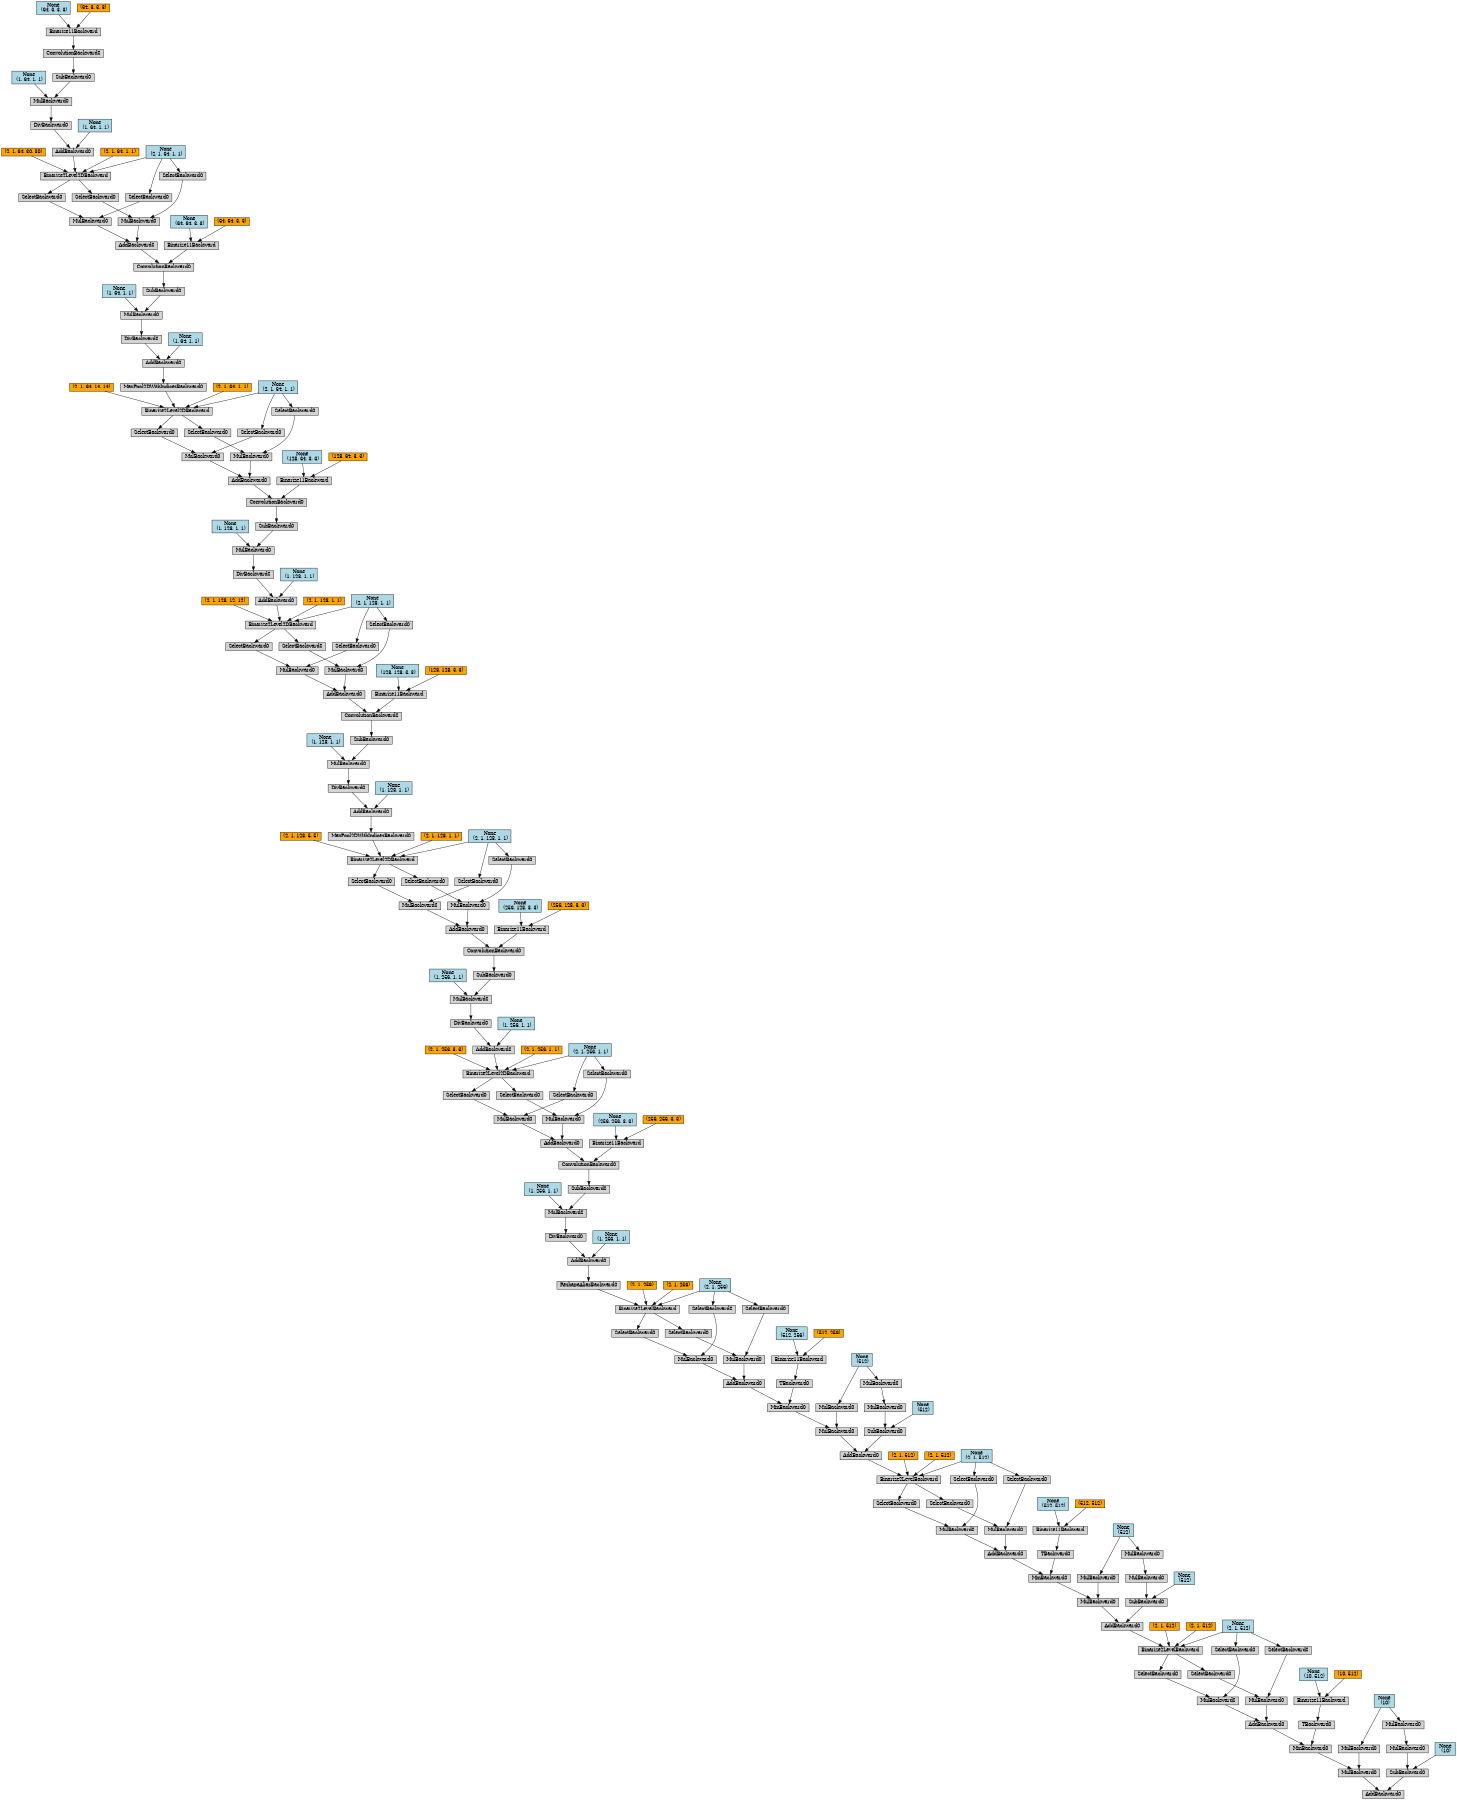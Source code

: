 digraph {
	graph [size="12,12"]
	node [align=left fontsize=12 height=0.2 ranksep=0.1 shape=box style=filled]
	2126735628832 [label=AddBackward0]
	2126735629504 -> 2126735628832
	2126735629504 [label=MulBackward0]
	2126735629744 -> 2126735629504
	2126735629744 [label=MulBackward0]
	2126735624128 -> 2126735629744
	2126735624128 [label="None
 (10)" fillcolor=lightblue]
	2126735629840 -> 2126735629504
	2126735629840 [label=MmBackward0]
	2126735624416 -> 2126735629840
	2126735624416 [label=AddBackward0]
	2126735632816 -> 2126735624416
	2126735632816 [label=MulBackward0]
	2126735623984 -> 2126735632816
	2126735623984 [label=SelectBackward0]
	2126736404128 -> 2126735623984
	2126736404128 [label=Binarize2LevelBackward]
	2126735632768 -> 2126736404128
	2126735632768 [label=AddBackward0]
	2126735624320 -> 2126735632768
	2126735624320 [label=MulBackward0]
	2129777672304 -> 2126735624320
	2129777672304 [label=MulBackward0]
	2129777672448 -> 2129777672304
	2129777672448 [label="None
 (512)" fillcolor=lightblue]
	2129777672352 -> 2126735624320
	2129777672352 [label=MmBackward0]
	2129777672496 -> 2129777672352
	2129777672496 [label=AddBackward0]
	2129777672640 -> 2129777672496
	2129777672640 [label=MulBackward0]
	2129777672784 -> 2129777672640
	2129777672784 [label=SelectBackward0]
	2126736403456 -> 2129777672784
	2126736403456 [label=Binarize2LevelBackward]
	2129777672976 -> 2126736403456
	2129777672976 [label=AddBackward0]
	2129777673120 -> 2129777672976
	2129777673120 [label=MulBackward0]
	2129777673264 -> 2129777673120
	2129777673264 [label=MulBackward0]
	2129777673408 -> 2129777673264
	2129777673408 [label="None
 (512)" fillcolor=lightblue]
	2129777673312 -> 2129777673120
	2129777673312 [label=MmBackward0]
	2129777673456 -> 2129777673312
	2129777673456 [label=AddBackward0]
	2129777673600 -> 2129777673456
	2129777673600 [label=MulBackward0]
	2129777673744 -> 2129777673600
	2129777673744 [label=SelectBackward0]
	2126736402112 -> 2129777673744
	2126736402112 [label=Binarize2LevelBackward]
	2129777673936 -> 2126736402112
	2129777673936 [label=ReshapeAliasBackward0]
	2129777674080 -> 2129777673936
	2129777674080 [label=AddBackward0]
	2129777674176 -> 2129777674080
	2129777674176 [label=DivBackward0]
	2129777674320 -> 2129777674176
	2129777674320 [label=MulBackward0]
	2129777674416 -> 2129777674320
	2129777674416 [label="None
 (1, 256, 1, 1)" fillcolor=lightblue]
	2129777674464 -> 2129777674320
	2129777674464 [label=SubBackward0]
	2129777674560 -> 2129777674464
	2129777674560 [label=ConvolutionBackward0]
	2129777674704 -> 2129777674560
	2129777674704 [label=AddBackward0]
	2129777674800 -> 2129777674704
	2129777674800 [label=MulBackward0]
	2129777674944 -> 2129777674800
	2129777674944 [label=SelectBackward0]
	2126736402560 -> 2129777674944
	2126736402560 [label=Binarize2Level2DBackward]
	2129777675136 -> 2126736402560
	2129777675136 [label=AddBackward0]
	2129777675280 -> 2129777675136
	2129777675280 [label=DivBackward0]
	2129777675424 -> 2129777675280
	2129777675424 [label=MulBackward0]
	2129777675520 -> 2129777675424
	2129777675520 [label="None
 (1, 256, 1, 1)" fillcolor=lightblue]
	2129777675568 -> 2129777675424
	2129777675568 [label=SubBackward0]
	2129777675664 -> 2129777675568
	2129777675664 [label=ConvolutionBackward0]
	2129777675808 -> 2129777675664
	2129777675808 [label=AddBackward0]
	2129777675904 -> 2129777675808
	2129777675904 [label=MulBackward0]
	2129777676048 -> 2129777675904
	2129777676048 [label=SelectBackward0]
	2126736402336 -> 2129777676048
	2126736402336 [label=Binarize2Level2DBackward]
	2129777676240 -> 2126736402336
	2129777676240 [label=MaxPool2DWithIndicesBackward0]
	2129777676384 -> 2129777676240
	2129777676384 [label=AddBackward0]
	2129777676480 -> 2129777676384
	2129777676480 [label=DivBackward0]
	2129777676624 -> 2129777676480
	2129777676624 [label=MulBackward0]
	2129777676720 -> 2129777676624
	2129777676720 [label="None
 (1, 128, 1, 1)" fillcolor=lightblue]
	2129777676768 -> 2129777676624
	2129777676768 [label=SubBackward0]
	2129777676864 -> 2129777676768
	2129777676864 [label=ConvolutionBackward0]
	2129777677056 -> 2129777676864
	2129777677056 [label=AddBackward0]
	2129777677152 -> 2129777677056
	2129777677152 [label=MulBackward0]
	2129777677296 -> 2129777677152
	2129777677296 [label=SelectBackward0]
	2126736401216 -> 2129777677296
	2126736401216 [label=Binarize2Level2DBackward]
	2129777677488 -> 2126736401216
	2129777677488 [label=AddBackward0]
	2129777677632 -> 2129777677488
	2129777677632 [label=DivBackward0]
	2129777677776 -> 2129777677632
	2129777677776 [label=MulBackward0]
	2129777677872 -> 2129777677776
	2129777677872 [label="None
 (1, 128, 1, 1)" fillcolor=lightblue]
	2129777677920 -> 2129777677776
	2129777677920 [label=SubBackward0]
	2129777678016 -> 2129777677920
	2129777678016 [label=ConvolutionBackward0]
	2129777678160 -> 2129777678016
	2129777678160 [label=AddBackward0]
	2129777678256 -> 2129777678160
	2129777678256 [label=MulBackward0]
	2129777678400 -> 2129777678256
	2129777678400 [label=SelectBackward0]
	2126736395840 -> 2129777678400
	2126736395840 [label=Binarize2Level2DBackward]
	2129777678592 -> 2126736395840
	2129777678592 [label=MaxPool2DWithIndicesBackward0]
	2129777678736 -> 2129777678592
	2129777678736 [label=AddBackward0]
	2129777678832 -> 2129777678736
	2129777678832 [label=DivBackward0]
	2129777678976 -> 2129777678832
	2129777678976 [label=MulBackward0]
	2129777679072 -> 2129777678976
	2129777679072 [label="None
 (1, 64, 1, 1)" fillcolor=lightblue]
	2129777679120 -> 2129777678976
	2129777679120 [label=SubBackward0]
	2129777679216 -> 2129777679120
	2129777679216 [label=ConvolutionBackward0]
	2129777679408 -> 2129777679216
	2129777679408 [label=AddBackward0]
	2129777679504 -> 2129777679408
	2129777679504 [label=MulBackward0]
	2129777679648 -> 2129777679504
	2129777679648 [label=SelectBackward0]
	2126736400768 -> 2129777679648
	2126736400768 [label=Binarize2Level2DBackward]
	2129777679840 -> 2126736400768
	2129777679840 [label=AddBackward0]
	2129777679984 -> 2129777679840
	2129777679984 [label=DivBackward0]
	2129777680128 -> 2129777679984
	2129777680128 [label=MulBackward0]
	2129777680224 -> 2129777680128
	2129777680224 [label="None
 (1, 64, 1, 1)" fillcolor=lightblue]
	2129777680272 -> 2129777680128
	2129777680272 [label=SubBackward0]
	2129777680368 -> 2129777680272
	2129777680368 [label=ConvolutionBackward0]
	2126736400992 -> 2129777680368
	2126736400992 [label=Binarize11Backward]
	2129777680560 -> 2126736400992
	2129777680560 [label="None
 (64, 3, 3, 3)" fillcolor=lightblue]
	2126707147296 -> 2126736400992
	2126707147296 [label="(64, 3, 3, 3)" fillcolor=orange]
	2129777680032 -> 2129777679840
	2129777680032 [label="None
 (1, 64, 1, 1)" fillcolor=lightblue]
	2129777679888 -> 2126736400768
	2129777679888 [label="None
 (2, 1, 64, 1, 1)" fillcolor=lightblue]
	2126736592944 -> 2126736400768
	2126736592944 [label="(2, 1, 64, 1, 1)" fillcolor=orange]
	2128417420960 -> 2126736400768
	2128417420960 [label="(2, 1, 64, 30, 30)" fillcolor=orange]
	2129777679696 -> 2129777679504
	2129777679696 [label=SelectBackward0]
	2129777679888 -> 2129777679696
	2129777679552 -> 2129777679408
	2129777679552 [label=MulBackward0]
	2129777679744 -> 2129777679552
	2129777679744 [label=SelectBackward0]
	2126736400768 -> 2129777679744
	2129777679792 -> 2129777679552
	2129777679792 [label=SelectBackward0]
	2129777679888 -> 2129777679792
	2126736400544 -> 2129777679216
	2126736400544 [label=Binarize11Backward]
	2129777679600 -> 2126736400544
	2129777679600 [label="None
 (64, 64, 3, 3)" fillcolor=lightblue]
	2126736592864 -> 2126736400544
	2126736592864 [label="(64, 64, 3, 3)" fillcolor=orange]
	2129777678880 -> 2129777678736
	2129777678880 [label="None
 (1, 64, 1, 1)" fillcolor=lightblue]
	2129777678640 -> 2126736395840
	2129777678640 [label="None
 (2, 1, 64, 1, 1)" fillcolor=lightblue]
	2126736593504 -> 2126736395840
	2126736593504 [label="(2, 1, 64, 1, 1)" fillcolor=orange]
	2128417421920 -> 2126736395840
	2128417421920 [label="(2, 1, 64, 14, 14)" fillcolor=orange]
	2129777678448 -> 2129777678256
	2129777678448 [label=SelectBackward0]
	2129777678640 -> 2129777678448
	2129777678304 -> 2129777678160
	2129777678304 [label=MulBackward0]
	2129777678496 -> 2129777678304
	2129777678496 [label=SelectBackward0]
	2126736395840 -> 2129777678496
	2129777678544 -> 2129777678304
	2129777678544 [label=SelectBackward0]
	2129777678640 -> 2129777678544
	2126736396736 -> 2129777678016
	2126736396736 [label=Binarize11Backward]
	2129777678352 -> 2126736396736
	2129777678352 [label="None
 (128, 64, 3, 3)" fillcolor=lightblue]
	2126735522960 -> 2126736396736
	2126735522960 [label="(128, 64, 3, 3)" fillcolor=orange]
	2129777677680 -> 2129777677488
	2129777677680 [label="None
 (1, 128, 1, 1)" fillcolor=lightblue]
	2129777677536 -> 2126736401216
	2129777677536 [label="None
 (2, 1, 128, 1, 1)" fillcolor=lightblue]
	2126736594144 -> 2126736401216
	2126736594144 [label="(2, 1, 128, 1, 1)" fillcolor=orange]
	2128417422640 -> 2126736401216
	2128417422640 [label="(2, 1, 128, 12, 12)" fillcolor=orange]
	2129777677344 -> 2129777677152
	2129777677344 [label=SelectBackward0]
	2129777677536 -> 2129777677344
	2129777677200 -> 2129777677056
	2129777677200 [label=MulBackward0]
	2129777677392 -> 2129777677200
	2129777677392 [label=SelectBackward0]
	2126736401216 -> 2129777677392
	2129777677440 -> 2129777677200
	2129777677440 [label=SelectBackward0]
	2129777677536 -> 2129777677440
	2126736397184 -> 2129777676864
	2126736397184 [label=Binarize11Backward]
	2129777677248 -> 2126736397184
	2129777677248 [label="None
 (128, 128, 3, 3)" fillcolor=lightblue]
	2126736594064 -> 2126736397184
	2126736594064 [label="(128, 128, 3, 3)" fillcolor=orange]
	2129777676528 -> 2129777676384
	2129777676528 [label="None
 (1, 128, 1, 1)" fillcolor=lightblue]
	2129777676288 -> 2126736402336
	2129777676288 [label="None
 (2, 1, 128, 1, 1)" fillcolor=lightblue]
	2126736594784 -> 2126736402336
	2126736594784 [label="(2, 1, 128, 1, 1)" fillcolor=orange]
	2129777049984 -> 2126736402336
	2129777049984 [label="(2, 1, 128, 5, 5)" fillcolor=orange]
	2129777676096 -> 2129777675904
	2129777676096 [label=SelectBackward0]
	2129777676288 -> 2129777676096
	2129777675952 -> 2129777675808
	2129777675952 [label=MulBackward0]
	2129777676144 -> 2129777675952
	2129777676144 [label=SelectBackward0]
	2126736402336 -> 2129777676144
	2129777676192 -> 2129777675952
	2129777676192 [label=SelectBackward0]
	2129777676288 -> 2129777676192
	2126736402784 -> 2129777675664
	2126736402784 [label=Binarize11Backward]
	2129777676000 -> 2126736402784
	2129777676000 [label="None
 (256, 128, 3, 3)" fillcolor=lightblue]
	2126736594704 -> 2126736402784
	2126736594704 [label="(256, 128, 3, 3)" fillcolor=orange]
	2129777675328 -> 2129777675136
	2129777675328 [label="None
 (1, 256, 1, 1)" fillcolor=lightblue]
	2129777675184 -> 2126736402560
	2129777675184 [label="None
 (2, 1, 256, 1, 1)" fillcolor=lightblue]
	2126736595424 -> 2126736402560
	2126736595424 [label="(2, 1, 256, 1, 1)" fillcolor=orange]
	2129777050704 -> 2126736402560
	2129777050704 [label="(2, 1, 256, 3, 3)" fillcolor=orange]
	2129777674992 -> 2129777674800
	2129777674992 [label=SelectBackward0]
	2129777675184 -> 2129777674992
	2129777674848 -> 2129777674704
	2129777674848 [label=MulBackward0]
	2129777675040 -> 2129777674848
	2129777675040 [label=SelectBackward0]
	2126736402560 -> 2129777675040
	2129777675088 -> 2129777674848
	2129777675088 [label=SelectBackward0]
	2129777675184 -> 2129777675088
	2126736403680 -> 2129777674560
	2126736403680 [label=Binarize11Backward]
	2129777674896 -> 2126736403680
	2129777674896 [label="None
 (256, 256, 3, 3)" fillcolor=lightblue]
	2126736595344 -> 2126736403680
	2126736595344 [label="(256, 256, 3, 3)" fillcolor=orange]
	2129777674224 -> 2129777674080
	2129777674224 [label="None
 (1, 256, 1, 1)" fillcolor=lightblue]
	2129777673984 -> 2126736402112
	2129777673984 [label="None
 (2, 1, 256)" fillcolor=lightblue]
	2126735661776 -> 2126736402112
	2126735661776 [label="(2, 1, 256)" fillcolor=orange]
	2129777051664 -> 2126736402112
	2129777051664 [label="(2, 1, 256)" fillcolor=orange]
	2129777673792 -> 2129777673600
	2129777673792 [label=SelectBackward0]
	2129777673984 -> 2129777673792
	2129777673648 -> 2129777673456
	2129777673648 [label=MulBackward0]
	2129777673840 -> 2129777673648
	2129777673840 [label=SelectBackward0]
	2126736402112 -> 2129777673840
	2129777673888 -> 2129777673648
	2129777673888 [label=SelectBackward0]
	2129777673984 -> 2129777673888
	2129777673504 -> 2129777673312
	2129777673504 [label=TBackward0]
	2126736401440 -> 2129777673504
	2126736401440 [label=Binarize11Backward]
	2129777674032 -> 2126736401440
	2129777674032 [label="None
 (512, 256)" fillcolor=lightblue]
	2126735660416 -> 2126736401440
	2126735660416 [label="(512, 256)" fillcolor=orange]
	2129777673168 -> 2129777672976
	2129777673168 [label=SubBackward0]
	2129777673360 -> 2129777673168
	2129777673360 [label="None
 (512)" fillcolor=lightblue]
	2129777673552 -> 2129777673168
	2129777673552 [label=MulBackward0]
	2129777674128 -> 2129777673552
	2129777674128 [label=MulBackward0]
	2129777673408 -> 2129777674128
	2129777673024 -> 2126736403456
	2129777673024 [label="None
 (2, 1, 512)" fillcolor=lightblue]
	2126736596384 -> 2126736403456
	2126736596384 [label="(2, 1, 512)" fillcolor=orange]
	2129777052144 -> 2126736403456
	2129777052144 [label="(2, 1, 512)" fillcolor=orange]
	2129777672832 -> 2129777672640
	2129777672832 [label=SelectBackward0]
	2129777673024 -> 2129777672832
	2129777672688 -> 2129777672496
	2129777672688 [label=MulBackward0]
	2129777672880 -> 2129777672688
	2129777672880 [label=SelectBackward0]
	2126736403456 -> 2129777672880
	2129777672928 -> 2129777672688
	2129777672928 [label=SelectBackward0]
	2129777673024 -> 2129777672928
	2129777672544 -> 2129777672352
	2129777672544 [label=TBackward0]
	2126736403008 -> 2129777672544
	2126736403008 [label=Binarize11Backward]
	2129777673072 -> 2126736403008
	2129777673072 [label="None
 (512, 512)" fillcolor=lightblue]
	2126736596144 -> 2126736403008
	2126736596144 [label="(512, 512)" fillcolor=orange]
	2126735624224 -> 2126735632768
	2126735624224 [label=SubBackward0]
	2129777672400 -> 2126735624224
	2129777672400 [label="None
 (512)" fillcolor=lightblue]
	2129777672592 -> 2126735624224
	2129777672592 [label=MulBackward0]
	2129777673216 -> 2129777672592
	2129777673216 [label=MulBackward0]
	2129777672448 -> 2129777673216
	2126735632864 -> 2126736404128
	2126735632864 [label="None
 (2, 1, 512)" fillcolor=lightblue]
	2126736596864 -> 2126736404128
	2126736596864 [label="(2, 1, 512)" fillcolor=orange]
	2129777052544 -> 2126736404128
	2129777052544 [label="(2, 1, 512)" fillcolor=orange]
	2126735624272 -> 2126735632816
	2126735624272 [label=SelectBackward0]
	2126735632864 -> 2126735624272
	2126735632624 -> 2126735624416
	2126735632624 [label=MulBackward0]
	2126735633008 -> 2126735632624
	2126735633008 [label=SelectBackward0]
	2126736404128 -> 2126735633008
	2126735632720 -> 2126735632624
	2126735632720 [label=SelectBackward0]
	2126735632864 -> 2126735632720
	2126735624368 -> 2126735629840
	2126735624368 [label=TBackward0]
	2126736403904 -> 2126735624368
	2126736403904 [label=Binarize11Backward]
	2126735632912 -> 2126736403904
	2126735632912 [label="None
 (10, 512)" fillcolor=lightblue]
	2126736596624 -> 2126736403904
	2126736596624 [label="(10, 512)" fillcolor=orange]
	2126735629648 -> 2126735628832
	2126735629648 [label=SubBackward0]
	2126735624032 -> 2126735629648
	2126735624032 [label="None
 (10)" fillcolor=lightblue]
	2126735631328 -> 2126735629648
	2126735631328 [label=MulBackward0]
	2129777672256 -> 2126735631328
	2129777672256 [label=MulBackward0]
	2126735624128 -> 2129777672256
}
